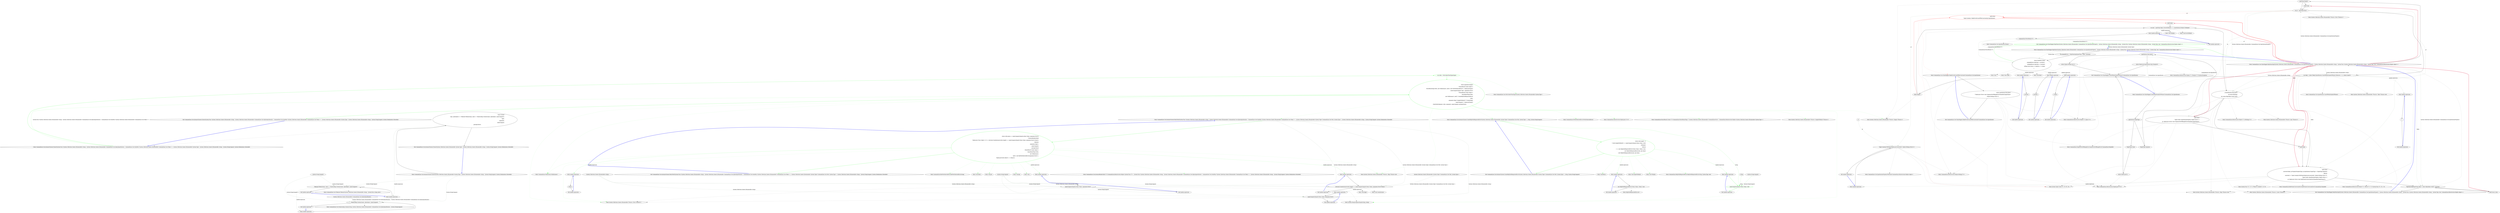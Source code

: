 digraph  {
d12 [label="var verbs = Verb.SelectFromTypes(types)", span="33-33", cluster="CommandLine.Core.InstanceChooser.Choose(System.Func<System.Collections.Generic.IEnumerable<string>, System.Collections.Generic.IEnumerable<CommandLine.Core.OptionSpecification>, CommandLine.Core.StatePair<System.Collections.Generic.IEnumerable<CommandLine.Core.Token>>>, System.Collections.Generic.IEnumerable<System.Type>, System.Collections.Generic.IEnumerable<string>, System.StringComparer, System.Globalization.CultureInfo)", color=green, community=0];
d3 [label="Entry CommandLine.Core.InstanceChooser.Choose(System.Func<System.Collections.Generic.IEnumerable<string>, System.Collections.Generic.IEnumerable<CommandLine.Core.OptionSpecification>, CommandLine.Core.StatePair<System.Collections.Generic.IEnumerable<CommandLine.Core.Token>>>, System.Collections.Generic.IEnumerable<System.Type>, System.Collections.Generic.IEnumerable<string>, System.StringComparer, System.Globalization.CultureInfo)", span="26-26", cluster="CommandLine.Core.InstanceChooser.Choose(System.Func<System.Collections.Generic.IEnumerable<string>, System.Collections.Generic.IEnumerable<CommandLine.Core.OptionSpecification>, CommandLine.Core.StatePair<System.Collections.Generic.IEnumerable<CommandLine.Core.Token>>>, System.Collections.Generic.IEnumerable<System.Type>, System.Collections.Generic.IEnumerable<string>, System.StringComparer, System.Globalization.CultureInfo)"];
d13 [label="return arguments.Empty()\r\n                ? ParserResult.Create<object>(\r\n                    ParserResultType.Verbs, new NullInstance(), new[] { new NoVerbSelectedError() }, Maybe.Just(types))\r\n                : nameComparer.Equals(''help'', arguments.First())\r\n                   ? ParserResult.Create<object>(\r\n                        ParserResultType.Verbs,\r\n                        new NullInstance(), new[] { CreateHelpVerbRequestedError(\r\n                            verbs,\r\n                            arguments.Skip(1).SingleOrDefault() ?? string.Empty,\r\n                            nameComparer) }, Maybe.Just(types))\r\n                   : MatchVerb(tokenizer, verbs, arguments, nameComparer, parsingCulture);", span="35-45", cluster="CommandLine.Core.InstanceChooser.Choose(System.Func<System.Collections.Generic.IEnumerable<string>, System.Collections.Generic.IEnumerable<CommandLine.Core.OptionSpecification>, CommandLine.Core.StatePair<System.Collections.Generic.IEnumerable<CommandLine.Core.Token>>>, System.Collections.Generic.IEnumerable<System.Type>, System.Collections.Generic.IEnumerable<string>, System.StringComparer, System.Globalization.CultureInfo)", color=green, community=0];
d15 [label="Entry CommandLine.Core.Verb.SelectFromTypes(System.Collections.Generic.IEnumerable<System.Type>)", span="40-40", cluster="CommandLine.Core.Verb.SelectFromTypes(System.Collections.Generic.IEnumerable<System.Type>)"];
d14 [label="Exit CommandLine.Core.InstanceChooser.Choose(System.Func<System.Collections.Generic.IEnumerable<string>, System.Collections.Generic.IEnumerable<CommandLine.Core.OptionSpecification>, CommandLine.Core.StatePair<System.Collections.Generic.IEnumerable<CommandLine.Core.Token>>>, System.Collections.Generic.IEnumerable<System.Type>, System.Collections.Generic.IEnumerable<string>, System.StringComparer, System.Globalization.CultureInfo)", span="26-26", cluster="CommandLine.Core.InstanceChooser.Choose(System.Func<System.Collections.Generic.IEnumerable<string>, System.Collections.Generic.IEnumerable<CommandLine.Core.OptionSpecification>, CommandLine.Core.StatePair<System.Collections.Generic.IEnumerable<CommandLine.Core.Token>>>, System.Collections.Generic.IEnumerable<System.Type>, System.Collections.Generic.IEnumerable<string>, System.StringComparer, System.Globalization.CultureInfo)"];
d16 [label="Entry System.Collections.Generic.IEnumerable<TSource>.Empty<TSource>()", span="62-62", cluster="System.Collections.Generic.IEnumerable<TSource>.Empty<TSource>()"];
d17 [label="Entry CommandLine.NullInstance.NullInstance()", span="9-9", cluster="CommandLine.NullInstance.NullInstance()"];
d18 [label="Entry CommandLine.NoVerbSelectedError.NoVerbSelectedError()", span="406-406", cluster="CommandLine.NoVerbSelectedError.NoVerbSelectedError()"];
d19 [label="Entry CommandLine.Infrastructure.Maybe.Just<T>(T)", span="68-68", cluster="CommandLine.Infrastructure.Maybe.Just<T>(T)"];
d20 [label="Entry CommandLine.ParserResult.Create<T>(CommandLine.ParserResultType, T, System.Collections.Generic.IEnumerable<CommandLine.Error>, CommandLine.Infrastructure.Maybe<System.Collections.Generic.IEnumerable<System.Type>>)", span="105-105", cluster="CommandLine.ParserResult.Create<T>(CommandLine.ParserResultType, T, System.Collections.Generic.IEnumerable<CommandLine.Error>, CommandLine.Infrastructure.Maybe<System.Collections.Generic.IEnumerable<System.Type>>)"];
d21 [label="Entry System.Collections.Generic.IEnumerable<TSource>.First<TSource>()", span="0-0", cluster="System.Collections.Generic.IEnumerable<TSource>.First<TSource>()"];
d22 [label="Entry System.StringComparer.Equals(string, string)", span="0-0", cluster="System.StringComparer.Equals(string, string)"];
d23 [label="Entry System.Collections.Generic.IEnumerable<TSource>.Skip<TSource>(int)", span="0-0", cluster="System.Collections.Generic.IEnumerable<TSource>.Skip<TSource>(int)"];
d24 [label="Entry System.Collections.Generic.IEnumerable<TSource>.SingleOrDefault<TSource>()", span="0-0", cluster="System.Collections.Generic.IEnumerable<TSource>.SingleOrDefault<TSource>()"];
d25 [label="Entry CommandLine.Core.InstanceChooser.CreateHelpVerbRequestedError(System.Collections.Generic.IEnumerable<System.Tuple<CommandLine.Core.Verb, System.Type>>, string, System.StringComparer)", span="69-69", cluster="CommandLine.Core.InstanceChooser.CreateHelpVerbRequestedError(System.Collections.Generic.IEnumerable<System.Tuple<CommandLine.Core.Verb, System.Type>>, string, System.StringComparer)"];
d26 [label="Entry CommandLine.Core.InstanceChooser.MatchVerb(System.Func<System.Collections.Generic.IEnumerable<string>, System.Collections.Generic.IEnumerable<CommandLine.Core.OptionSpecification>, CommandLine.Core.StatePair<System.Collections.Generic.IEnumerable<CommandLine.Core.Token>>>, System.Collections.Generic.IEnumerable<System.Tuple<CommandLine.Core.Verb, System.Type>>, System.Collections.Generic.IEnumerable<string>, System.StringComparer, System.Globalization.CultureInfo)", span="48-48", cluster="CommandLine.Core.InstanceChooser.MatchVerb(System.Func<System.Collections.Generic.IEnumerable<string>, System.Collections.Generic.IEnumerable<CommandLine.Core.OptionSpecification>, CommandLine.Core.StatePair<System.Collections.Generic.IEnumerable<CommandLine.Core.Token>>>, System.Collections.Generic.IEnumerable<System.Tuple<CommandLine.Core.Verb, System.Type>>, System.Collections.Generic.IEnumerable<string>, System.StringComparer, System.Globalization.CultureInfo)"];
d27 [label="return verbs.Any(a => nameComparer.Equals(a.Item1.Name, arguments.First()))\r\n                ? InstanceBuilder.Build(\r\n                    Maybe.Just<Func<object>>(() => Activator.CreateInstance(verbs.Single(v => nameComparer.Equals(v.Item1.Name, arguments.First())).Item2)),\r\n                    tokenizer,\r\n                    arguments.Skip(1),\r\n                    nameComparer,\r\n                    parsingCulture)\r\n                : ParserResult.Create<object>(\r\n                    ParserResultType.Verbs,\r\n                    new NullInstance(),\r\n                    new[] { new BadVerbSelectedError(arguments.First()) },\r\n                    Maybe.Just(verbs.Select(v => v.Item2)));", span="55-66", cluster="CommandLine.Core.InstanceChooser.MatchVerb(System.Func<System.Collections.Generic.IEnumerable<string>, System.Collections.Generic.IEnumerable<CommandLine.Core.OptionSpecification>, CommandLine.Core.StatePair<System.Collections.Generic.IEnumerable<CommandLine.Core.Token>>>, System.Collections.Generic.IEnumerable<System.Tuple<CommandLine.Core.Verb, System.Type>>, System.Collections.Generic.IEnumerable<string>, System.StringComparer, System.Globalization.CultureInfo)", color=green, community=0];
d28 [label="Exit CommandLine.Core.InstanceChooser.MatchVerb(System.Func<System.Collections.Generic.IEnumerable<string>, System.Collections.Generic.IEnumerable<CommandLine.Core.OptionSpecification>, CommandLine.Core.StatePair<System.Collections.Generic.IEnumerable<CommandLine.Core.Token>>>, System.Collections.Generic.IEnumerable<System.Tuple<CommandLine.Core.Verb, System.Type>>, System.Collections.Generic.IEnumerable<string>, System.StringComparer, System.Globalization.CultureInfo)", span="48-48", cluster="CommandLine.Core.InstanceChooser.MatchVerb(System.Func<System.Collections.Generic.IEnumerable<string>, System.Collections.Generic.IEnumerable<CommandLine.Core.OptionSpecification>, CommandLine.Core.StatePair<System.Collections.Generic.IEnumerable<CommandLine.Core.Token>>>, System.Collections.Generic.IEnumerable<System.Tuple<CommandLine.Core.Verb, System.Type>>, System.Collections.Generic.IEnumerable<string>, System.StringComparer, System.Globalization.CultureInfo)"];
d29 [label="Entry Unk.Any", span="", cluster="Unk.Any"];
d30 [label="Entry Unk.>", span="", cluster="Unk.>"];
d31 [label="Entry CommandLine.Core.InstanceBuilder.Build<T>(CommandLine.Infrastructure.Maybe<System.Func<T>>, System.Func<System.Collections.Generic.IEnumerable<string>, System.Collections.Generic.IEnumerable<CommandLine.Core.OptionSpecification>, CommandLine.Core.StatePair<System.Collections.Generic.IEnumerable<CommandLine.Core.Token>>>, System.Collections.Generic.IEnumerable<string>, System.StringComparer, System.Globalization.CultureInfo)", span="34-34", cluster="CommandLine.Core.InstanceBuilder.Build<T>(CommandLine.Infrastructure.Maybe<System.Func<T>>, System.Func<System.Collections.Generic.IEnumerable<string>, System.Collections.Generic.IEnumerable<CommandLine.Core.OptionSpecification>, CommandLine.Core.StatePair<System.Collections.Generic.IEnumerable<CommandLine.Core.Token>>>, System.Collections.Generic.IEnumerable<string>, System.StringComparer, System.Globalization.CultureInfo)"];
d32 [label="Entry CommandLine.BadVerbSelectedError.BadVerbSelectedError(string)", span="342-342", cluster="CommandLine.BadVerbSelectedError.BadVerbSelectedError(string)"];
d33 [label="Entry Unk.Select", span="", cluster="Unk.Select"];
d34 [label="Entry Unk.Just", span="", cluster="Unk.Just"];
d35 [label="Entry lambda expression", span="55-55", cluster="lambda expression"];
d38 [label="Entry lambda expression", span="57-57", cluster="lambda expression"];
d46 [label="Entry lambda expression", span="66-66", cluster="lambda expression"];
d49 [label="return verb.Length > 0\r\n                      ? verbs.SingleOrDefault(v => nameComparer.Equals(v.Item1.Name, verb))\r\n                             .ToMaybe()\r\n                             .Return(\r\n                                 v => new HelpVerbRequestedError(v.Item1.Name, v.Item2, true),\r\n                                 new HelpVerbRequestedError(null, null, false))\r\n                      : new HelpVerbRequestedError(null, null, false);", span="74-80", cluster="CommandLine.Core.InstanceChooser.CreateHelpVerbRequestedError(System.Collections.Generic.IEnumerable<System.Tuple<CommandLine.Core.Verb, System.Type>>, string, System.StringComparer)", color=green, community=0];
d50 [label="Exit CommandLine.Core.InstanceChooser.CreateHelpVerbRequestedError(System.Collections.Generic.IEnumerable<System.Tuple<CommandLine.Core.Verb, System.Type>>, string, System.StringComparer)", span="69-69", cluster="CommandLine.Core.InstanceChooser.CreateHelpVerbRequestedError(System.Collections.Generic.IEnumerable<System.Tuple<CommandLine.Core.Verb, System.Type>>, string, System.StringComparer)"];
d51 [label="Entry Unk.SingleOrDefault", span="", cluster="Unk.SingleOrDefault"];
d52 [label="Entry Unk.ToMaybe", span="", cluster="Unk.ToMaybe"];
d53 [label="Entry CommandLine.HelpVerbRequestedError.HelpVerbRequestedError(string, System.Type, bool)", span="368-368", cluster="CommandLine.HelpVerbRequestedError.HelpVerbRequestedError(string, System.Type, bool)"];
d54 [label="Entry Unk.Return", span="", cluster="Unk.Return"];
d55 [label="Entry lambda expression", span="75-75", cluster="lambda expression"];
d58 [label="Entry lambda expression", span="78-78", cluster="lambda expression"];
d56 [label="nameComparer.Equals(v.Item1.Name, verb)", span="75-75", cluster="lambda expression", color=green, community=0];
d67 [label=string, span=""];
d68 [label="System.StringComparer", span=""];
d57 [label="Exit lambda expression", span="75-75", cluster="lambda expression"];
d1 [label="return Choose(\r\n                (args, optionSpecs) => Tokenizer.Tokenize(args, name => NameLookup.Contains(name, optionSpecs, nameComparer)),\r\n                types,\r\n                arguments,\r\n                nameComparer,\r\n                parsingCulture);", span="18-23", cluster="CommandLine.Core.InstanceChooser.Choose(System.Collections.Generic.IEnumerable<System.Type>, System.Collections.Generic.IEnumerable<string>, System.StringComparer, System.Globalization.CultureInfo)"];
d36 [label="nameComparer.Equals(a.Item1.Name, arguments.First())", span="55-55", cluster="lambda expression"];
d44 [label="nameComparer.Equals(v.Item1.Name, arguments.First())", span="57-57", cluster="lambda expression"];
d39 [label="Activator.CreateInstance(verbs.Single(v => nameComparer.Equals(v.Item1.Name, arguments.First())).Item2)", span="57-57", cluster="lambda expression"];
d37 [label="Exit lambda expression", span="55-55", cluster="lambda expression"];
d40 [label="Exit lambda expression", span="57-57", cluster="lambda expression"];
d48 [label="Exit lambda expression", span="66-66", cluster="lambda expression"];
d47 [label="v.Item2", span="66-66", cluster="lambda expression"];
d60 [label="Exit lambda expression", span="78-78", cluster="lambda expression"];
d59 [label="new HelpVerbRequestedError(v.Item1.Name, v.Item2, true)", span="78-78", cluster="lambda expression"];
d0 [label="Entry CommandLine.Core.InstanceChooser.Choose(System.Collections.Generic.IEnumerable<System.Type>, System.Collections.Generic.IEnumerable<string>, System.StringComparer, System.Globalization.CultureInfo)", span="12-12", cluster="CommandLine.Core.InstanceChooser.Choose(System.Collections.Generic.IEnumerable<System.Type>, System.Collections.Generic.IEnumerable<string>, System.StringComparer, System.Globalization.CultureInfo)"];
d2 [label="Exit CommandLine.Core.InstanceChooser.Choose(System.Collections.Generic.IEnumerable<System.Type>, System.Collections.Generic.IEnumerable<string>, System.StringComparer, System.Globalization.CultureInfo)", span="12-12", cluster="CommandLine.Core.InstanceChooser.Choose(System.Collections.Generic.IEnumerable<System.Type>, System.Collections.Generic.IEnumerable<string>, System.StringComparer, System.Globalization.CultureInfo)"];
d4 [label="Entry lambda expression", span="19-19", cluster="lambda expression"];
d64 [label="System.Collections.Generic.IEnumerable<string>", span=""];
d65 [label="System.StringComparer", span=""];
d43 [label="Entry lambda expression", span="57-57", cluster="lambda expression"];
d45 [label="Exit lambda expression", span="57-57", cluster="lambda expression"];
d66 [label="System.Collections.Generic.IEnumerable<System.Tuple<CommandLine.Core.Verb, System.Type>>", span=""];
d41 [label="Entry Unk.Single", span="", cluster="Unk.Single"];
d42 [label="Entry Unk.CreateInstance", span="", cluster="Unk.CreateInstance"];
d61 [label="Entry HelpVerbRequestedError.cstr", span="", cluster="HelpVerbRequestedError.cstr"];
d5 [label="Tokenizer.Tokenize(args, name => NameLookup.Contains(name, optionSpecs, nameComparer))", span="19-19", cluster="lambda expression"];
d9 [label="NameLookup.Contains(name, optionSpecs, nameComparer)", span="19-19", cluster="lambda expression"];
d6 [label="Exit lambda expression", span="19-19", cluster="lambda expression"];
d62 [label="System.StringComparer", span=""];
d7 [label="Entry CommandLine.Core.Tokenizer.Tokenize(System.Collections.Generic.IEnumerable<string>, System.Func<string, bool>)", span="11-11", cluster="CommandLine.Core.Tokenizer.Tokenize(System.Collections.Generic.IEnumerable<string>, System.Func<string, bool>)"];
d8 [label="Entry lambda expression", span="19-19", cluster="lambda expression"];
d63 [label="System.Collections.Generic.IEnumerable<CommandLine.Core.OptionSpecification>", span=""];
d10 [label="Exit lambda expression", span="19-19", cluster="lambda expression"];
d11 [label="Entry CommandLine.Core.NameLookup.Contains(string, System.Collections.Generic.IEnumerable<CommandLine.Core.OptionSpecification>, System.StringComparer)", span="11-11", cluster="CommandLine.Core.NameLookup.Contains(string, System.Collections.Generic.IEnumerable<CommandLine.Core.OptionSpecification>, System.StringComparer)"];
m0_60 [label="Entry CommandLine.Core.SpecificationProperty.WithValue(CommandLine.Infrastructure.Maybe<object>)", span="18-18", cluster="CommandLine.Core.SpecificationProperty.WithValue(CommandLine.Infrastructure.Maybe<object>)", file="ValueMapper.cs"];
m0_43 [label="Entry CommandLine.Infrastructure.Maybe<T>.IsJust<T>()", span="149-149", cluster="CommandLine.Infrastructure.Maybe<T>.IsJust<T>()", file="ValueMapper.cs"];
m0_6 [label="Entry Unk.>", span="", cluster="Unk.>", file="ValueMapper.cs"];
m0_34 [label="Entry CommandLine.Core.Specification.CountOfMaxNumberOfValues()", span="67-67", cluster="CommandLine.Core.Specification.CountOfMaxNumberOfValues()", file="ValueMapper.cs"];
m0_0 [label="Entry CommandLine.Core.ValueMapper.MapValues(System.Collections.Generic.IEnumerable<CommandLine.Core.SpecificationProperty>, System.Collections.Generic.IEnumerable<string>, System.Func<System.Collections.Generic.IEnumerable<string>, System.Type, bool, CommandLine.Infrastructure.Maybe<object>>)", span="11-11", cluster="CommandLine.Core.ValueMapper.MapValues(System.Collections.Generic.IEnumerable<CommandLine.Core.SpecificationProperty>, System.Collections.Generic.IEnumerable<string>, System.Func<System.Collections.Generic.IEnumerable<string>, System.Type, bool, CommandLine.Infrastructure.Maybe<object>>)", file="ValueMapper.cs"];
m0_3 [label="Exit CommandLine.Core.ValueMapper.MapValues(System.Collections.Generic.IEnumerable<CommandLine.Core.SpecificationProperty>, System.Collections.Generic.IEnumerable<string>, System.Func<System.Collections.Generic.IEnumerable<string>, System.Type, bool, CommandLine.Infrastructure.Maybe<object>>)", span="11-11", cluster="CommandLine.Core.ValueMapper.MapValues(System.Collections.Generic.IEnumerable<CommandLine.Core.SpecificationProperty>, System.Collections.Generic.IEnumerable<string>, System.Func<System.Collections.Generic.IEnumerable<string>, System.Type, bool, CommandLine.Infrastructure.Maybe<object>>)", color=green, community=0, file="ValueMapper.cs"];
m0_2 [label="return StatePair.Create(\r\n                propAndErrors.Select(pe => pe.Item1),\r\n                propAndErrors.Select(pe => pe.Item2)\r\n                    .OfType<Just<Error>>().Select(e => e.Value)\r\n                );", span="18-22", cluster="CommandLine.Core.ValueMapper.MapValues(System.Collections.Generic.IEnumerable<CommandLine.Core.SpecificationProperty>, System.Collections.Generic.IEnumerable<string>, System.Func<System.Collections.Generic.IEnumerable<string>, System.Type, bool, CommandLine.Infrastructure.Maybe<object>>)", file="ValueMapper.cs"];
m0_1 [label="var propAndErrors = MapValuesImpl(specProps, values, converter)", span="16-16", cluster="CommandLine.Core.ValueMapper.MapValues(System.Collections.Generic.IEnumerable<CommandLine.Core.SpecificationProperty>, System.Collections.Generic.IEnumerable<string>, System.Func<System.Collections.Generic.IEnumerable<string>, System.Type, bool, CommandLine.Infrastructure.Maybe<object>>)", file="ValueMapper.cs"];
m0_4 [label="Entry CommandLine.Core.ValueMapper.MapValuesImpl(System.Collections.Generic.IEnumerable<CommandLine.Core.SpecificationProperty>, System.Collections.Generic.IEnumerable<string>, System.Func<System.Collections.Generic.IEnumerable<string>, System.Type, bool, CommandLine.Infrastructure.Maybe<object>>)", span="25-25", cluster="CommandLine.Core.ValueMapper.MapValuesImpl(System.Collections.Generic.IEnumerable<CommandLine.Core.SpecificationProperty>, System.Collections.Generic.IEnumerable<string>, System.Func<System.Collections.Generic.IEnumerable<string>, System.Type, bool, CommandLine.Infrastructure.Maybe<object>>)", file="ValueMapper.cs"];
m0_56 [label="Entry CommandLine.Core.Specification.IsValue()", span="15-15", cluster="CommandLine.Core.Specification.IsValue()", file="ValueMapper.cs"];
m0_7 [label="Entry Unk.Create", span="", cluster="Unk.Create", file="ValueMapper.cs"];
m0_71 [label="Entry CommandLine.Infrastructure.Maybe<T>.FromJust<T>(System.Exception)", span="134-134", cluster="CommandLine.Infrastructure.Maybe<T>.FromJust<T>(System.Exception)", file="ValueMapper.cs"];
m0_44 [label="Entry CommandLine.Infrastructure.Maybe<T>.IsNothing<T>()", span="144-144", cluster="CommandLine.Infrastructure.Maybe<T>.IsNothing<T>()", file="ValueMapper.cs"];
m0_42 [label="Entry Unk.ToMaybe", span="", cluster="Unk.ToMaybe", file="ValueMapper.cs"];
m0_45 [label="Entry System.Collections.Generic.IEnumerable<TSource>.Any<TSource>()", span="0-0", cluster="System.Collections.Generic.IEnumerable<TSource>.Any<TSource>()", file="ValueMapper.cs"];
m0_46 [label="Entry CommandLine.SequenceOutOfRangeError.SequenceOutOfRangeError(CommandLine.NameInfo)", span="324-324", cluster="CommandLine.SequenceOutOfRangeError.SequenceOutOfRangeError(CommandLine.NameInfo)", file="ValueMapper.cs"];
m0_39 [label="Entry System.Tuple.Create<T1, T2>(T1, T2)", span="0-0", cluster="System.Tuple.Create<T1, T2>(T1, T2)", file="ValueMapper.cs"];
m0_57 [label="Entry lambda expression", span="57-57", cluster="lambda expression", file="ValueMapper.cs"];
m0_8 [label="Entry lambda expression", span="19-19", cluster="lambda expression", file="ValueMapper.cs"];
m0_11 [label="Entry lambda expression", span="20-20", cluster="lambda expression", file="ValueMapper.cs"];
m0_14 [label="Entry lambda expression", span="21-21", cluster="lambda expression", file="ValueMapper.cs"];
m0_9 [label="pe.Item1", span="19-19", cluster="lambda expression", file="ValueMapper.cs"];
m0_10 [label="Exit lambda expression", span="19-19", cluster="lambda expression", file="ValueMapper.cs"];
m0_12 [label="pe.Item2", span="20-20", cluster="lambda expression", file="ValueMapper.cs"];
m0_13 [label="Exit lambda expression", span="20-20", cluster="lambda expression", file="ValueMapper.cs"];
m0_15 [label="e.Value", span="21-21", cluster="lambda expression", file="ValueMapper.cs"];
m0_16 [label="Exit lambda expression", span="21-21", cluster="lambda expression", file="ValueMapper.cs"];
m0_58 [label="Tuple.Create(pt.WithValue(Maybe.Just(converted)), Maybe.Nothing<Error>())", span="57-57", cluster="lambda expression", file="ValueMapper.cs"];
m0_50 [label="Entry lambda expression", span="35-35", cluster="lambda expression", file="ValueMapper.cs"];
m0_53 [label="Entry lambda expression", span="43-43", cluster="lambda expression", file="ValueMapper.cs"];
m0_51 [label=n, span="35-35", cluster="lambda expression", file="ValueMapper.cs"];
m0_52 [label="Exit lambda expression", span="35-35", cluster="lambda expression", file="ValueMapper.cs"];
m0_54 [label="CommandLine.ParserResult<T>", span="", cluster="lambda expression", file="ValueMapper.cs"];
m0_55 [label="Exit lambda expression", span="43-43", cluster="lambda expression", file="ValueMapper.cs"];
m0_59 [label="Exit lambda expression", span="57-57", cluster="lambda expression", file="ValueMapper.cs"];
m0_33 [label="Entry System.Collections.Generic.IEnumerable<TSource>.First<TSource>()", span="0-0", cluster="System.Collections.Generic.IEnumerable<TSource>.First<TSource>()", file="ValueMapper.cs"];
m0_40 [label="Entry System.Collections.Generic.IEnumerable<TSource>.Skip<TSource>(int)", span="0-0", cluster="System.Collections.Generic.IEnumerable<TSource>.Skip<TSource>(int)", file="ValueMapper.cs"];
m0_37 [label="Entry System.Collections.Generic.IEnumerable<TSource>.Take<TSource>(int)", span="0-0", cluster="System.Collections.Generic.IEnumerable<TSource>.Take<TSource>(int)", file="ValueMapper.cs"];
m0_48 [label="Entry System.Func<T1, T2, T3, TResult>.Invoke(T1, T2, T3)", span="0-0", cluster="System.Func<T1, T2, T3, TResult>.Invoke(T1, T2, T3)", file="ValueMapper.cs"];
m0_38 [label="Entry CommandLine.Core.ValueMapper.MakeErrorInCaseOfMinConstraint(CommandLine.Core.Specification)", span="83-83", cluster="CommandLine.Core.ValueMapper.MakeErrorInCaseOfMinConstraint(CommandLine.Core.Specification)", file="ValueMapper.cs"];
m0_72 [label="return specification.Min.IsJust()\r\n                ? Maybe.Just<Error>(new SequenceOutOfRangeError(NameInfo.EmptyName))\r\n                : Maybe.Nothing<Error>();", span="85-87", cluster="CommandLine.Core.ValueMapper.MakeErrorInCaseOfMinConstraint(CommandLine.Core.Specification)", file="ValueMapper.cs"];
m0_73 [label="Exit CommandLine.Core.ValueMapper.MakeErrorInCaseOfMinConstraint(CommandLine.Core.Specification)", span="83-83", cluster="CommandLine.Core.ValueMapper.MakeErrorInCaseOfMinConstraint(CommandLine.Core.Specification)", file="ValueMapper.cs"];
m0_47 [label="Entry CommandLine.Infrastructure.Maybe.Just<T>(T)", span="68-68", cluster="CommandLine.Infrastructure.Maybe.Just<T>(T)", file="ValueMapper.cs"];
m0_5 [label="Entry Unk.Select", span="", cluster="Unk.Select", file="ValueMapper.cs"];
m0_49 [label="Entry CommandLine.BadFormatConversionError.BadFormatConversionError(CommandLine.NameInfo)", span="313-313", cluster="CommandLine.BadFormatConversionError.BadFormatConversionError(CommandLine.NameInfo)", file="ValueMapper.cs"];
m0_61 [label="Entry CommandLine.Infrastructure.Maybe.Nothing<T>()", span="63-63", cluster="CommandLine.Infrastructure.Maybe.Nothing<T>()", file="ValueMapper.cs"];
m0_35 [label="Entry System.Collections.Generic.IEnumerable<TSource>.Count<TSource>()", span="0-0", cluster="System.Collections.Generic.IEnumerable<TSource>.Count<TSource>()", file="ValueMapper.cs"];
m0_62 [label="Entry CommandLine.Core.ValueMapper.CountOfMaxNumberOfValues(CommandLine.Core.Specification)", span="67-67", cluster="CommandLine.Core.ValueMapper.CountOfMaxNumberOfValues(CommandLine.Core.Specification)", file="ValueMapper.cs"];
m0_63 [label="specification.TargetType", span="69-69", cluster="CommandLine.Core.ValueMapper.CountOfMaxNumberOfValues(CommandLine.Core.Specification)", file="ValueMapper.cs"];
m0_67 [label="specification.Max.IsJust()", span="74-74", cluster="CommandLine.Core.ValueMapper.CountOfMaxNumberOfValues(CommandLine.Core.Specification)", file="ValueMapper.cs"];
m0_68 [label="return Maybe.Just(specification.Max.FromJust());", span="76-76", cluster="CommandLine.Core.ValueMapper.CountOfMaxNumberOfValues(CommandLine.Core.Specification)", file="ValueMapper.cs"];
m0_64 [label="TargetType.Scalar", span="71-71", cluster="CommandLine.Core.ValueMapper.CountOfMaxNumberOfValues(CommandLine.Core.Specification)", file="ValueMapper.cs"];
m0_66 [label="TargetType.Sequence", span="73-73", cluster="CommandLine.Core.ValueMapper.CountOfMaxNumberOfValues(CommandLine.Core.Specification)", file="ValueMapper.cs"];
m0_65 [label="return Maybe.Just(1);", span="72-72", cluster="CommandLine.Core.ValueMapper.CountOfMaxNumberOfValues(CommandLine.Core.Specification)", file="ValueMapper.cs"];
m0_69 [label="return Maybe.Nothing<int>();", span="80-80", cluster="CommandLine.Core.ValueMapper.CountOfMaxNumberOfValues(CommandLine.Core.Specification)", file="ValueMapper.cs"];
m0_70 [label="Exit CommandLine.Core.ValueMapper.CountOfMaxNumberOfValues(CommandLine.Core.Specification)", span="67-67", cluster="CommandLine.Core.ValueMapper.CountOfMaxNumberOfValues(CommandLine.Core.Specification)", file="ValueMapper.cs"];
m0_41 [label="Entry Unk.FirstOrDefault", span="", cluster="Unk.FirstOrDefault", file="ValueMapper.cs"];
m0_17 [label="specProps.Empty()", span="30-30", cluster="CommandLine.Core.ValueMapper.MapValuesImpl(System.Collections.Generic.IEnumerable<CommandLine.Core.SpecificationProperty>, System.Collections.Generic.IEnumerable<string>, System.Func<System.Collections.Generic.IEnumerable<string>, System.Type, bool, CommandLine.Infrastructure.Maybe<object>>)", file="ValueMapper.cs"];
m0_18 [label="yield break;", span="32-32", cluster="CommandLine.Core.ValueMapper.MapValuesImpl(System.Collections.Generic.IEnumerable<CommandLine.Core.SpecificationProperty>, System.Collections.Generic.IEnumerable<string>, System.Func<System.Collections.Generic.IEnumerable<string>, System.Type, bool, CommandLine.Infrastructure.Maybe<object>>)", file="ValueMapper.cs"];
m0_22 [label="yield return\r\n                    Tuple.Create(pt, MakeErrorInCaseOfMinConstraint(pt.Specification));", span="38-39", cluster="CommandLine.Core.ValueMapper.MapValuesImpl(System.Collections.Generic.IEnumerable<CommandLine.Core.SpecificationProperty>, System.Collections.Generic.IEnumerable<string>, System.Func<System.Collections.Generic.IEnumerable<string>, System.Type, bool, CommandLine.Infrastructure.Maybe<object>>)", color=red, community=0, file="ValueMapper.cs"];
m0_23 [label="yield break;", span="40-40", cluster="CommandLine.Core.ValueMapper.MapValuesImpl(System.Collections.Generic.IEnumerable<CommandLine.Core.SpecificationProperty>, System.Collections.Generic.IEnumerable<string>, System.Func<System.Collections.Generic.IEnumerable<string>, System.Type, bool, CommandLine.Infrastructure.Maybe<object>>)", file="ValueMapper.cs"];
m0_26 [label="yield return\r\n                    Tuple.Create<SpecificationProperty, Maybe<Error>>(\r\n                        pt, Maybe.Just<Error>(new SequenceOutOfRangeError(NameInfo.EmptyName)));", span="48-50", cluster="CommandLine.Core.ValueMapper.MapValuesImpl(System.Collections.Generic.IEnumerable<CommandLine.Core.SpecificationProperty>, System.Collections.Generic.IEnumerable<string>, System.Func<System.Collections.Generic.IEnumerable<string>, System.Type, bool, CommandLine.Infrastructure.Maybe<object>>)", file="ValueMapper.cs"];
m0_27 [label="yield break;", span="51-51", cluster="CommandLine.Core.ValueMapper.MapValuesImpl(System.Collections.Generic.IEnumerable<CommandLine.Core.SpecificationProperty>, System.Collections.Generic.IEnumerable<string>, System.Func<System.Collections.Generic.IEnumerable<string>, System.Type, bool, CommandLine.Infrastructure.Maybe<object>>)", file="ValueMapper.cs"];
m0_28 [label="yield return\r\n                converter(taken, pt.Property.PropertyType, pt.Specification.TargetType != TargetType.Sequence)\r\n                    .Return(\r\n                        converted => Tuple.Create(pt.WithValue(Maybe.Just(converted)), Maybe.Nothing<Error>()),\r\n                        Tuple.Create<SpecificationProperty, Maybe<Error>>(\r\n                            pt, Maybe.Just<Error>(new BadFormatConversionError(NameInfo.EmptyName))));", span="54-59", cluster="CommandLine.Core.ValueMapper.MapValuesImpl(System.Collections.Generic.IEnumerable<CommandLine.Core.SpecificationProperty>, System.Collections.Generic.IEnumerable<string>, System.Func<System.Collections.Generic.IEnumerable<string>, System.Type, bool, CommandLine.Infrastructure.Maybe<object>>)", file="ValueMapper.cs"];
m0_30 [label="yield return value;", span="63-63", cluster="CommandLine.Core.ValueMapper.MapValuesImpl(System.Collections.Generic.IEnumerable<CommandLine.Core.SpecificationProperty>, System.Collections.Generic.IEnumerable<string>, System.Func<System.Collections.Generic.IEnumerable<string>, System.Type, bool, CommandLine.Infrastructure.Maybe<object>>)", file="ValueMapper.cs"];
m0_19 [label="var pt = specProps.First()", span="34-34", cluster="CommandLine.Core.ValueMapper.MapValuesImpl(System.Collections.Generic.IEnumerable<CommandLine.Core.SpecificationProperty>, System.Collections.Generic.IEnumerable<string>, System.Func<System.Collections.Generic.IEnumerable<string>, System.Type, bool, CommandLine.Infrastructure.Maybe<object>>)", file="ValueMapper.cs"];
m0_20 [label="var taken = values.Take(pt.Specification.CountOfMaxNumberOfValues().Return(n => n, values.Count()))", span="35-35", cluster="CommandLine.Core.ValueMapper.MapValuesImpl(System.Collections.Generic.IEnumerable<CommandLine.Core.SpecificationProperty>, System.Collections.Generic.IEnumerable<string>, System.Func<System.Collections.Generic.IEnumerable<string>, System.Type, bool, CommandLine.Infrastructure.Maybe<object>>)", file="ValueMapper.cs"];
m0_24 [label="var next = specProps.Skip(1).FirstOrDefault(s => s.Specification.IsValue()).ToMaybe()", span="43-43", cluster="CommandLine.Core.ValueMapper.MapValuesImpl(System.Collections.Generic.IEnumerable<CommandLine.Core.SpecificationProperty>, System.Collections.Generic.IEnumerable<string>, System.Func<System.Collections.Generic.IEnumerable<string>, System.Type, bool, CommandLine.Infrastructure.Maybe<object>>)", file="ValueMapper.cs"];
m0_25 [label="pt.Specification.Max.IsJust()\r\n                && next.IsNothing()\r\n                && values.Skip(taken.Count()).Any()", span="44-46", cluster="CommandLine.Core.ValueMapper.MapValuesImpl(System.Collections.Generic.IEnumerable<CommandLine.Core.SpecificationProperty>, System.Collections.Generic.IEnumerable<string>, System.Func<System.Collections.Generic.IEnumerable<string>, System.Type, bool, CommandLine.Infrastructure.Maybe<object>>)", file="ValueMapper.cs"];
m0_29 [label="MapValuesImpl(specProps.Skip(1), values.Skip(taken.Count()), converter)", span="61-61", cluster="CommandLine.Core.ValueMapper.MapValuesImpl(System.Collections.Generic.IEnumerable<CommandLine.Core.SpecificationProperty>, System.Collections.Generic.IEnumerable<string>, System.Func<System.Collections.Generic.IEnumerable<string>, System.Type, bool, CommandLine.Infrastructure.Maybe<object>>)", file="ValueMapper.cs"];
m0_21 [label="taken.Empty()", span="36-36", cluster="CommandLine.Core.ValueMapper.MapValuesImpl(System.Collections.Generic.IEnumerable<CommandLine.Core.SpecificationProperty>, System.Collections.Generic.IEnumerable<string>, System.Func<System.Collections.Generic.IEnumerable<string>, System.Type, bool, CommandLine.Infrastructure.Maybe<object>>)", file="ValueMapper.cs"];
m0_31 [label="Exit CommandLine.Core.ValueMapper.MapValuesImpl(System.Collections.Generic.IEnumerable<CommandLine.Core.SpecificationProperty>, System.Collections.Generic.IEnumerable<string>, System.Func<System.Collections.Generic.IEnumerable<string>, System.Type, bool, CommandLine.Infrastructure.Maybe<object>>)", span="25-25", cluster="CommandLine.Core.ValueMapper.MapValuesImpl(System.Collections.Generic.IEnumerable<CommandLine.Core.SpecificationProperty>, System.Collections.Generic.IEnumerable<string>, System.Func<System.Collections.Generic.IEnumerable<string>, System.Type, bool, CommandLine.Infrastructure.Maybe<object>>)", file="ValueMapper.cs"];
m0_36 [label="Entry CommandLine.Infrastructure.Maybe<T1>.Return<T1, T2>(System.Func<T1, T2>, T2)", span="100-100", cluster="CommandLine.Infrastructure.Maybe<T1>.Return<T1, T2>(System.Func<T1, T2>, T2)", file="ValueMapper.cs"];
m0_74 [label=pt, span="", file="ValueMapper.cs"];
d12 -> d13  [key=0, style=solid, color=green];
d12 -> d15  [key=2, style=dotted, color=green];
d3 -> d12  [key=0, style=solid, color=green];
d3 -> d13  [key=1, style=dashed, color=green, label="System.Func<System.Collections.Generic.IEnumerable<string>, System.Collections.Generic.IEnumerable<CommandLine.Core.OptionSpecification>, CommandLine.Core.StatePair<System.Collections.Generic.IEnumerable<CommandLine.Core.Token>>>"];
d13 -> d14  [key=0, style=solid, color=green];
d13 -> d16  [key=2, style=dotted, color=green];
d13 -> d17  [key=2, style=dotted, color=green];
d13 -> d18  [key=2, style=dotted, color=green];
d13 -> d19  [key=2, style=dotted, color=green];
d13 -> d20  [key=2, style=dotted, color=green];
d13 -> d21  [key=2, style=dotted, color=green];
d13 -> d22  [key=2, style=dotted, color=green];
d13 -> d23  [key=2, style=dotted, color=green];
d13 -> d24  [key=2, style=dotted, color=green];
d13 -> d25  [key=2, style=dotted, color=green];
d13 -> d26  [key=2, style=dotted, color=green];
d14 -> d3  [key=0, style=bold, color=blue];
d25 -> d49  [key=0, style=solid, color=green];
d25 -> d56  [key=1, style=dashed, color=green, label=string];
d26 -> d27  [key=0, style=solid, color=green];
d26 -> d36  [key=1, style=dashed, color=darkseagreen4, label="System.Collections.Generic.IEnumerable<string>"];
d26 -> d39  [key=1, style=dashed, color=darkseagreen4, label="System.Collections.Generic.IEnumerable<System.Tuple<CommandLine.Core.Verb, System.Type>>"];
d26 -> d44  [key=1, style=dashed, color=darkseagreen4, label="System.Collections.Generic.IEnumerable<string>"];
d27 -> d28  [key=0, style=solid, color=green];
d27 -> d29  [key=2, style=dotted, color=green];
d27 -> d30  [key=2, style=dotted, color=green];
d27 -> d23  [key=2, style=dotted, color=green];
d27 -> d31  [key=2, style=dotted, color=green];
d27 -> d17  [key=2, style=dotted, color=green];
d27 -> d32  [key=2, style=dotted, color=green];
d27 -> d21  [key=2, style=dotted, color=green];
d27 -> d33  [key=2, style=dotted, color=green];
d27 -> d34  [key=2, style=dotted, color=green];
d27 -> d35  [key=1, style=dashed, color=green, label="lambda expression"];
d27 -> d38  [key=1, style=dashed, color=green, label="lambda expression"];
d27 -> d46  [key=1, style=dashed, color=green, label="lambda expression"];
d28 -> d26  [key=0, style=bold, color=blue];
d35 -> d36  [key=0, style=solid];
d38 -> d39  [key=0, style=solid];
d46 -> d47  [key=0, style=solid];
d49 -> d50  [key=0, style=solid, color=green];
d49 -> d51  [key=2, style=dotted, color=green];
d49 -> d52  [key=2, style=dotted, color=green];
d49 -> d53  [key=2, style=dotted, color=green];
d49 -> d54  [key=2, style=dotted, color=green];
d49 -> d55  [key=1, style=dashed, color=green, label="lambda expression"];
d49 -> d58  [key=1, style=dashed, color=green, label="lambda expression"];
d50 -> d25  [key=0, style=bold, color=blue];
d55 -> d56  [key=0, style=solid, color=green];
d58 -> d59  [key=0, style=solid];
d56 -> d57  [key=0, style=solid, color=green];
d56 -> d22  [key=2, style=dotted, color=green];
d67 -> d56  [key=1, style=dashed, color=green, label=string];
d68 -> d56  [key=1, style=dashed, color=green, label="System.StringComparer"];
d57 -> d55  [key=0, style=bold, color=blue];
d1 -> d3  [key=2, style=dotted];
d1 -> d2  [key=0, style=solid];
d1 -> d4  [key=1, style=dashed, color=darkseagreen4, label="lambda expression"];
d36 -> d21  [key=2, style=dotted];
d36 -> d22  [key=2, style=dotted];
d36 -> d37  [key=0, style=solid];
d44 -> d21  [key=2, style=dotted];
d44 -> d22  [key=2, style=dotted];
d44 -> d45  [key=0, style=solid];
d39 -> d40  [key=0, style=solid];
d39 -> d41  [key=2, style=dotted];
d39 -> d42  [key=2, style=dotted];
d39 -> d43  [key=1, style=dashed, color=darkseagreen4, label="lambda expression"];
d37 -> d35  [key=0, style=bold, color=blue];
d40 -> d38  [key=0, style=bold, color=blue];
d48 -> d46  [key=0, style=bold, color=blue];
d47 -> d48  [key=0, style=solid];
d60 -> d58  [key=0, style=bold, color=blue];
d59 -> d60  [key=0, style=solid];
d59 -> d61  [key=2, style=dotted];
d0 -> d1  [key=0, style=solid];
d0 -> d5  [key=1, style=dashed, color=darkseagreen4, label="System.StringComparer"];
d0 -> d9  [key=1, style=dashed, color=darkseagreen4, label="System.StringComparer"];
d2 -> d0  [key=0, style=bold, color=blue];
d4 -> d5  [key=0, style=solid];
d4 -> d9  [key=1, style=dashed, color=darkseagreen4, label="System.Collections.Generic.IEnumerable<CommandLine.Core.OptionSpecification>"];
d64 -> d36  [key=1, style=dashed, color=darkseagreen4, label="System.Collections.Generic.IEnumerable<string>"];
d64 -> d44  [key=1, style=dashed, color=darkseagreen4, label="System.Collections.Generic.IEnumerable<string>"];
d64 -> d39  [key=1, style=dashed, color=darkseagreen4, label="System.Collections.Generic.IEnumerable<string>"];
d65 -> d36  [key=1, style=dashed, color=darkseagreen4, label="System.StringComparer"];
d65 -> d44  [key=1, style=dashed, color=darkseagreen4, label="System.StringComparer"];
d65 -> d39  [key=1, style=dashed, color=darkseagreen4, label="System.StringComparer"];
d43 -> d44  [key=0, style=solid];
d45 -> d43  [key=0, style=bold, color=blue];
d66 -> d39  [key=1, style=dashed, color=darkseagreen4, label="System.Collections.Generic.IEnumerable<System.Tuple<CommandLine.Core.Verb, System.Type>>"];
d5 -> d6  [key=0, style=solid];
d5 -> d7  [key=2, style=dotted];
d5 -> d8  [key=1, style=dashed, color=darkseagreen4, label="lambda expression"];
d9 -> d10  [key=0, style=solid];
d9 -> d11  [key=2, style=dotted];
d6 -> d4  [key=0, style=bold, color=blue];
d62 -> d5  [key=1, style=dashed, color=darkseagreen4, label="System.StringComparer"];
d62 -> d9  [key=1, style=dashed, color=darkseagreen4, label="System.StringComparer"];
d8 -> d9  [key=0, style=solid];
d63 -> d9  [key=1, style=dashed, color=darkseagreen4, label="System.Collections.Generic.IEnumerable<CommandLine.Core.OptionSpecification>"];
d10 -> d8  [key=0, style=bold, color=blue];
m0_0 -> m0_3  [key=1, style=dashed, color=green, label="System.Collections.Generic.IEnumerable<System.Type>"];
m0_0 -> m0_1  [key=0, style=solid];
m0_0 -> m0_2  [key=1, style=dashed, color=darkseagreen4, label="System.Type"];
m0_3 -> m0_4  [key=0, style=solid, color=green];
m0_3 -> m0_0  [key=0, style=bold, color=blue];
m0_2 -> m0_3  [key=0, style=solid, color=green];
m0_2 -> m0_5  [key=2, style=dotted];
m0_2 -> m0_6  [key=2, style=dotted];
m0_2 -> m0_7  [key=2, style=dotted];
m0_2 -> m0_8  [key=1, style=dashed, color=darkseagreen4, label="lambda expression"];
m0_2 -> m0_11  [key=1, style=dashed, color=darkseagreen4, label="lambda expression"];
m0_2 -> m0_14  [key=1, style=dashed, color=darkseagreen4, label="lambda expression"];
m0_1 -> m0_2  [key=0, style=solid];
m0_1 -> m0_4  [key=2, style=dotted];
m0_4 -> m0_0  [key=0, style=bold, color=blue];
m0_4 -> m0_17  [key=0, style=solid];
m0_4 -> m0_18  [key=0, style=bold, color=crimson];
m0_4 -> m0_22  [key=0, style=bold, color=red];
m0_4 -> m0_23  [key=0, style=bold, color=crimson];
m0_4 -> m0_26  [key=0, style=bold, color=crimson];
m0_4 -> m0_27  [key=0, style=bold, color=crimson];
m0_4 -> m0_28  [key=0, style=bold, color=crimson];
m0_4 -> m0_30  [key=0, style=bold, color=crimson];
m0_4 -> m0_19  [key=1, style=dashed, color=darkseagreen4, label="System.Collections.Generic.IEnumerable<CommandLine.Core.SpecificationProperty>"];
m0_4 -> m0_20  [key=1, style=dashed, color=darkseagreen4, label="System.Collections.Generic.IEnumerable<string>"];
m0_4 -> m0_24  [key=1, style=dashed, color=darkseagreen4, label="System.Collections.Generic.IEnumerable<CommandLine.Core.SpecificationProperty>"];
m0_4 -> m0_25  [key=1, style=dashed, color=darkseagreen4, label="System.Collections.Generic.IEnumerable<string>"];
m0_4 -> m0_29  [key=1, style=dashed, color=darkseagreen4, label="System.Collections.Generic.IEnumerable<CommandLine.Core.SpecificationProperty>"];
m0_57 -> m0_58  [key=0, style=solid];
m0_8 -> m0_9  [key=0, style=solid];
m0_11 -> m0_12  [key=0, style=solid];
m0_14 -> m0_15  [key=0, style=solid];
m0_9 -> m0_10  [key=0, style=solid];
m0_10 -> m0_8  [key=0, style=bold, color=blue];
m0_12 -> m0_13  [key=0, style=solid];
m0_13 -> m0_11  [key=0, style=bold, color=blue];
m0_15 -> m0_16  [key=0, style=solid];
m0_16 -> m0_14  [key=0, style=bold, color=blue];
m0_58 -> m0_59  [key=0, style=solid];
m0_58 -> m0_47  [key=2, style=dotted];
m0_58 -> m0_60  [key=2, style=dotted];
m0_58 -> m0_61  [key=2, style=dotted];
m0_58 -> m0_39  [key=2, style=dotted];
m0_50 -> m0_51  [key=0, style=solid];
m0_53 -> m0_54  [key=0, style=solid];
m0_51 -> m0_52  [key=0, style=solid];
m0_52 -> m0_50  [key=0, style=bold, color=blue];
m0_54 -> m0_55  [key=0, style=solid];
m0_54 -> m0_56  [key=2, style=dotted];
m0_54 -> m0_3  [key=1, style=dashed, color=green, label="CommandLine.ParserResult<T>"];
m0_54 -> m0_1  [key=1, style=dashed, color=darkseagreen4, label="CommandLine.ParserResult<T>"];
m0_54 -> m0_2  [key=1, style=dashed, color=darkseagreen4, label="CommandLine.ParserResult<T>"];
m0_55 -> m0_53  [key=0, style=bold, color=blue];
m0_59 -> m0_57  [key=0, style=bold, color=blue];
m0_38 -> m0_72  [key=0, style=solid];
m0_72 -> m0_73  [key=0, style=solid];
m0_72 -> m0_43  [key=2, style=dotted];
m0_72 -> m0_46  [key=2, style=dotted];
m0_72 -> m0_47  [key=2, style=dotted];
m0_72 -> m0_61  [key=2, style=dotted];
m0_73 -> m0_38  [key=0, style=bold, color=blue];
m0_62 -> m0_63  [key=0, style=solid];
m0_62 -> m0_67  [key=1, style=dashed, color=darkseagreen4, label="CommandLine.Core.Specification"];
m0_62 -> m0_68  [key=1, style=dashed, color=darkseagreen4, label="CommandLine.Core.Specification"];
m0_63 -> m0_64  [key=0, style=solid];
m0_63 -> m0_66  [key=0, style=solid];
m0_67 -> m0_68  [key=0, style=solid];
m0_67 -> m0_69  [key=0, style=solid];
m0_67 -> m0_43  [key=2, style=dotted];
m0_68 -> m0_70  [key=0, style=solid];
m0_68 -> m0_71  [key=2, style=dotted];
m0_68 -> m0_47  [key=2, style=dotted];
m0_64 -> m0_65  [key=0, style=solid];
m0_66 -> m0_67  [key=0, style=solid];
m0_65 -> m0_70  [key=0, style=solid];
m0_65 -> m0_47  [key=2, style=dotted];
m0_69 -> m0_70  [key=0, style=solid];
m0_69 -> m0_61  [key=2, style=dotted];
m0_70 -> m0_62  [key=0, style=bold, color=blue];
m0_17 -> m0_18  [key=0, style=solid];
m0_17 -> m0_19  [key=0, style=solid];
m0_17 -> d16  [key=2, style=dotted];
m0_18 -> m0_19  [key=0, style=solid];
m0_22 -> m0_23  [key=0, style=solid, color=red];
m0_22 -> m0_38  [key=2, style=dotted, color=red];
m0_22 -> m0_39  [key=2, style=dotted, color=red];
m0_23 -> m0_24  [key=0, style=solid];
m0_26 -> m0_27  [key=0, style=solid];
m0_26 -> m0_46  [key=2, style=dotted];
m0_26 -> m0_47  [key=2, style=dotted];
m0_26 -> m0_39  [key=2, style=dotted];
m0_27 -> m0_28  [key=0, style=solid];
m0_28 -> m0_29  [key=0, style=solid];
m0_28 -> m0_48  [key=2, style=dotted];
m0_28 -> m0_49  [key=2, style=dotted];
m0_28 -> m0_47  [key=2, style=dotted];
m0_28 -> m0_39  [key=2, style=dotted];
m0_28 -> m0_36  [key=2, style=dotted];
m0_28 -> m0_57  [key=1, style=dashed, color=darkseagreen4, label="lambda expression"];
m0_30 -> m0_29  [key=0, style=solid];
m0_19 -> m0_20  [key=0, style=solid];
m0_19 -> m0_33  [key=2, style=dotted];
m0_19 -> m0_22  [key=1, style=dashed, color=red, label=pt];
m0_19 -> m0_25  [key=1, style=dashed, color=darkseagreen4, label=pt];
m0_19 -> m0_26  [key=1, style=dashed, color=darkseagreen4, label=pt];
m0_19 -> m0_28  [key=1, style=dashed, color=darkseagreen4, label=pt];
m0_19 -> m0_58  [key=1, style=dashed, color=darkseagreen4, label=pt];
m0_20 -> m0_21  [key=0, style=solid];
m0_20 -> m0_34  [key=2, style=dotted];
m0_20 -> m0_35  [key=2, style=dotted];
m0_20 -> m0_36  [key=2, style=dotted];
m0_20 -> m0_37  [key=2, style=dotted];
m0_20 -> m0_50  [key=1, style=dashed, color=darkseagreen4, label="lambda expression"];
m0_20 -> m0_25  [key=1, style=dashed, color=darkseagreen4, label=taken];
m0_20 -> m0_28  [key=1, style=dashed, color=darkseagreen4, label=taken];
m0_20 -> m0_29  [key=1, style=dashed, color=darkseagreen4, label=taken];
m0_24 -> m0_25  [key=0, style=solid];
m0_24 -> m0_40  [key=2, style=dotted];
m0_24 -> m0_41  [key=2, style=dotted];
m0_24 -> m0_42  [key=2, style=dotted];
m0_24 -> m0_53  [key=1, style=dashed, color=darkseagreen4, label="lambda expression"];
m0_25 -> m0_26  [key=0, style=solid];
m0_25 -> m0_28  [key=0, style=solid];
m0_25 -> m0_43  [key=2, style=dotted];
m0_25 -> m0_44  [key=2, style=dotted];
m0_25 -> m0_35  [key=2, style=dotted];
m0_25 -> m0_40  [key=2, style=dotted];
m0_25 -> m0_45  [key=2, style=dotted];
m0_29 -> m0_30  [key=0, style=solid];
m0_29 -> m0_31  [key=0, style=solid];
m0_29 -> m0_40  [key=2, style=dotted];
m0_29 -> m0_35  [key=2, style=dotted];
m0_29 -> m0_4  [key=2, style=dotted];
m0_21 -> m0_22  [key=0, style=solid, color=red];
m0_21 -> m0_24  [key=0, style=solid];
m0_21 -> d16  [key=2, style=dotted];
m0_31 -> m0_4  [key=0, style=bold, color=blue];
m0_74 -> m0_58  [key=1, style=dashed, color=darkseagreen4, label=pt];
}
